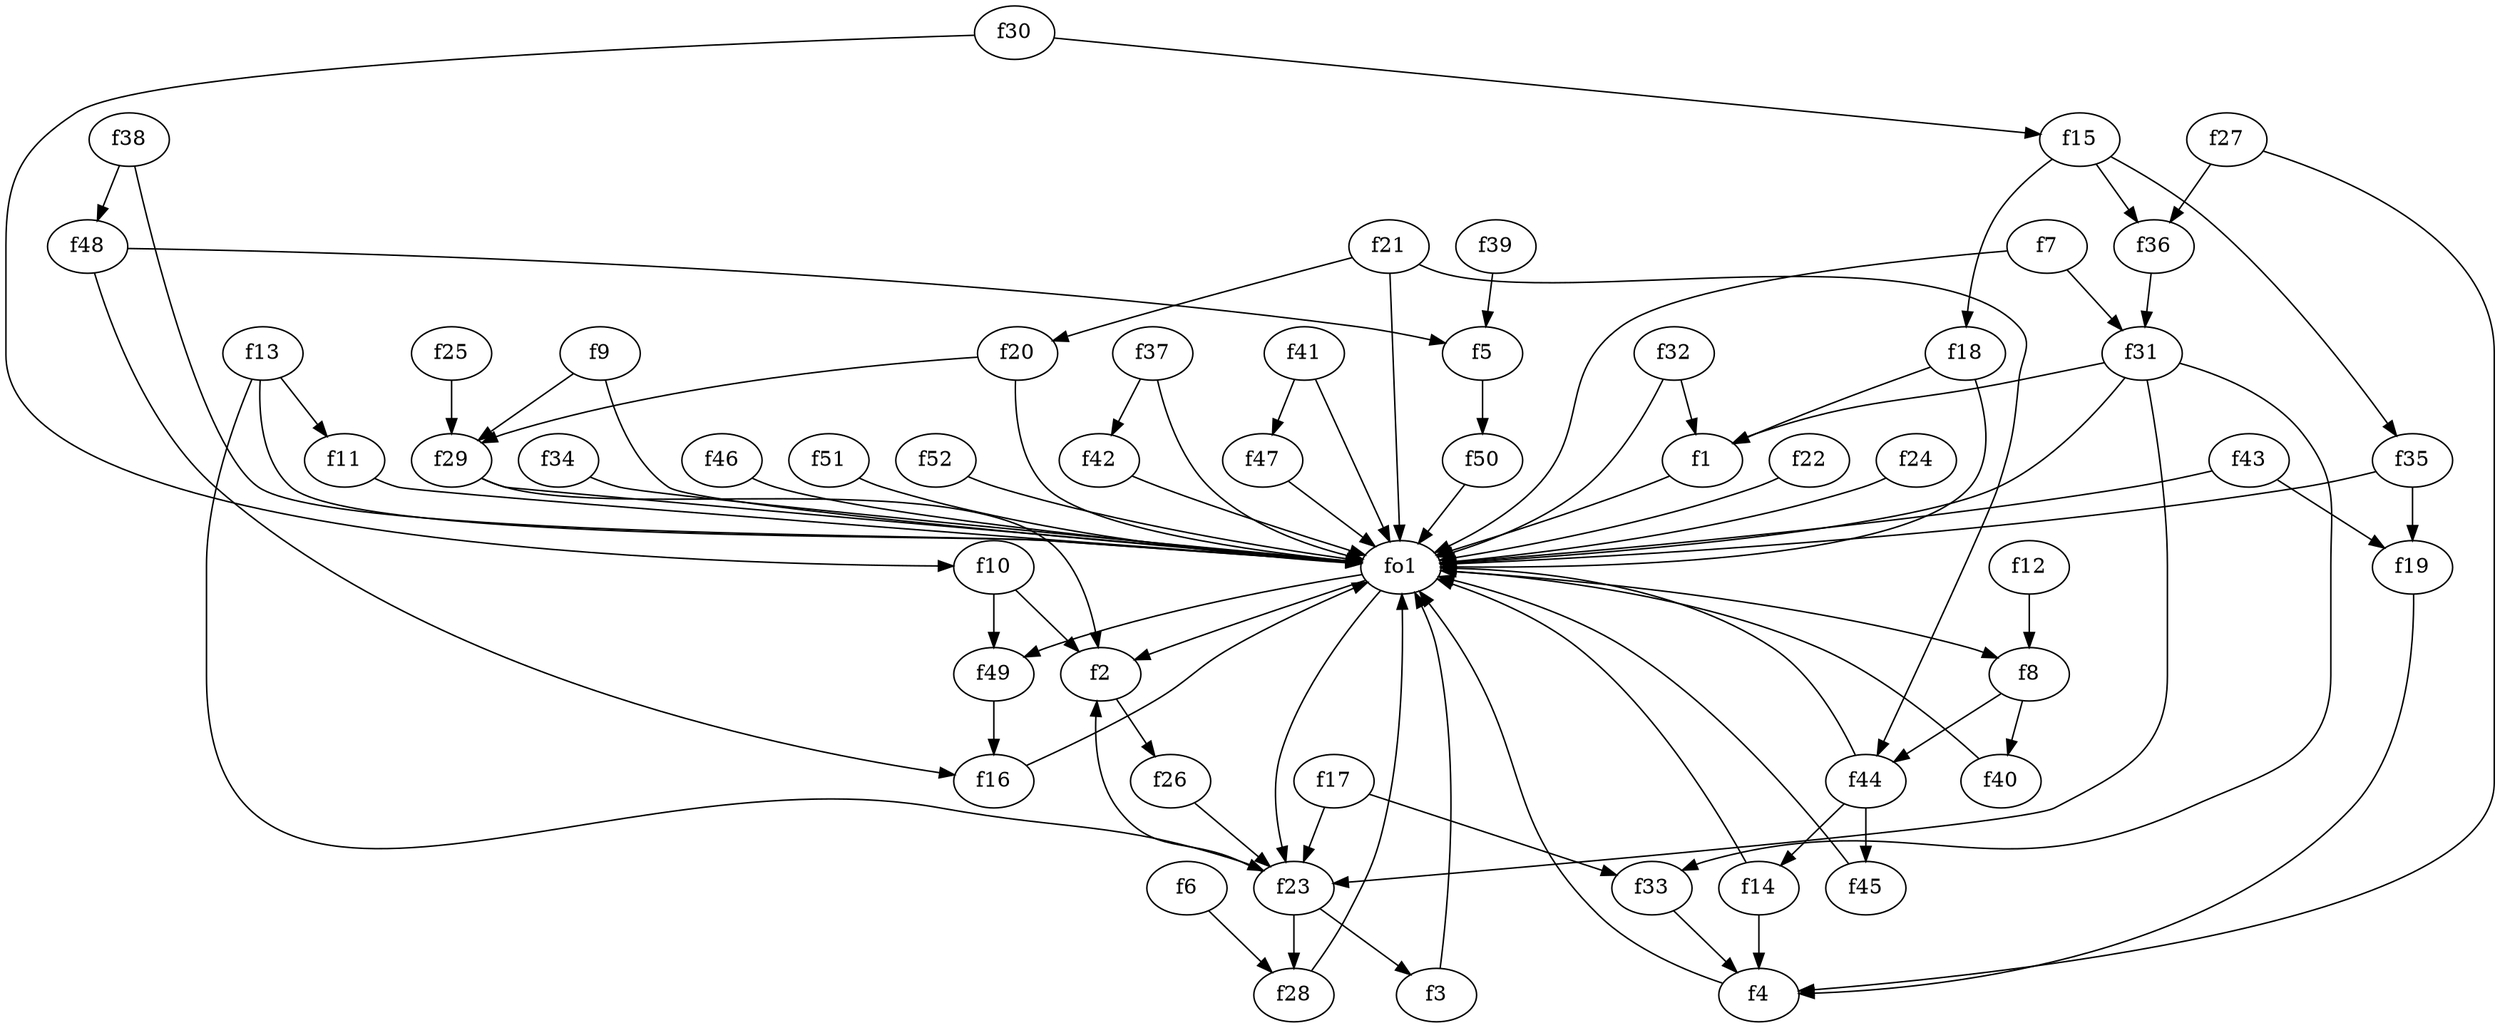 strict digraph  {
f1;
f2;
f3;
f4;
f5;
f6;
f7;
f8;
f9;
f10;
f11;
f12;
f13;
f14;
f15;
f16;
f17;
f18;
f19;
f20;
f21;
f22;
f23;
f24;
f25;
f26;
f27;
f28;
f29;
f30;
f31;
f32;
f33;
f34;
f35;
f36;
f37;
f38;
f39;
f40;
f41;
f42;
f43;
f44;
f45;
f46;
f47;
f48;
f49;
f50;
f51;
f52;
fo1;
f1 -> fo1  [weight=2];
f2 -> f26  [weight=2];
f3 -> fo1  [weight=2];
f4 -> fo1  [weight=2];
f5 -> f50  [weight=2];
f6 -> f28  [weight=2];
f7 -> fo1  [weight=2];
f7 -> f31  [weight=2];
f8 -> f40  [weight=2];
f8 -> f44  [weight=2];
f9 -> fo1  [weight=2];
f9 -> f29  [weight=2];
f10 -> f2  [weight=2];
f10 -> f49  [weight=2];
f11 -> fo1  [weight=2];
f12 -> f8  [weight=2];
f13 -> fo1  [weight=2];
f13 -> f11  [weight=2];
f13 -> f23  [weight=2];
f14 -> f4  [weight=2];
f14 -> fo1  [weight=2];
f15 -> f36  [weight=2];
f15 -> f18  [weight=2];
f15 -> f35  [weight=2];
f16 -> fo1  [weight=2];
f17 -> f23  [weight=2];
f17 -> f33  [weight=2];
f18 -> fo1  [weight=2];
f18 -> f1  [weight=2];
f19 -> f4  [weight=2];
f20 -> f29  [weight=2];
f20 -> fo1  [weight=2];
f21 -> fo1  [weight=2];
f21 -> f20  [weight=2];
f21 -> f44  [weight=2];
f22 -> fo1  [weight=2];
f23 -> f28  [weight=2];
f23 -> f2  [weight=2];
f23 -> f3  [weight=2];
f24 -> fo1  [weight=2];
f25 -> f29  [weight=2];
f26 -> f23  [weight=2];
f27 -> f36  [weight=2];
f27 -> f4  [weight=2];
f28 -> fo1  [weight=2];
f29 -> f2  [weight=2];
f29 -> fo1  [weight=2];
f30 -> f10  [weight=2];
f30 -> f15  [weight=2];
f31 -> f23  [weight=2];
f31 -> f1  [weight=2];
f31 -> fo1  [weight=2];
f31 -> f33  [weight=2];
f32 -> f1  [weight=2];
f32 -> fo1  [weight=2];
f33 -> f4  [weight=2];
f34 -> fo1  [weight=2];
f35 -> fo1  [weight=2];
f35 -> f19  [weight=2];
f36 -> f31  [weight=2];
f37 -> f42  [weight=2];
f37 -> fo1  [weight=2];
f38 -> fo1  [weight=2];
f38 -> f48  [weight=2];
f39 -> f5  [weight=2];
f40 -> fo1  [weight=2];
f41 -> f47  [weight=2];
f41 -> fo1  [weight=2];
f42 -> fo1  [weight=2];
f43 -> fo1  [weight=2];
f43 -> f19  [weight=2];
f44 -> fo1  [weight=2];
f44 -> f45  [weight=2];
f44 -> f14  [weight=2];
f45 -> fo1  [weight=2];
f46 -> fo1  [weight=2];
f47 -> fo1  [weight=2];
f48 -> f5  [weight=2];
f48 -> f16  [weight=2];
f49 -> f16  [weight=2];
f50 -> fo1  [weight=2];
f51 -> fo1  [weight=2];
f52 -> fo1  [weight=2];
fo1 -> f49  [weight=2];
fo1 -> f8  [weight=2];
fo1 -> f2  [weight=2];
fo1 -> f23  [weight=2];
}
